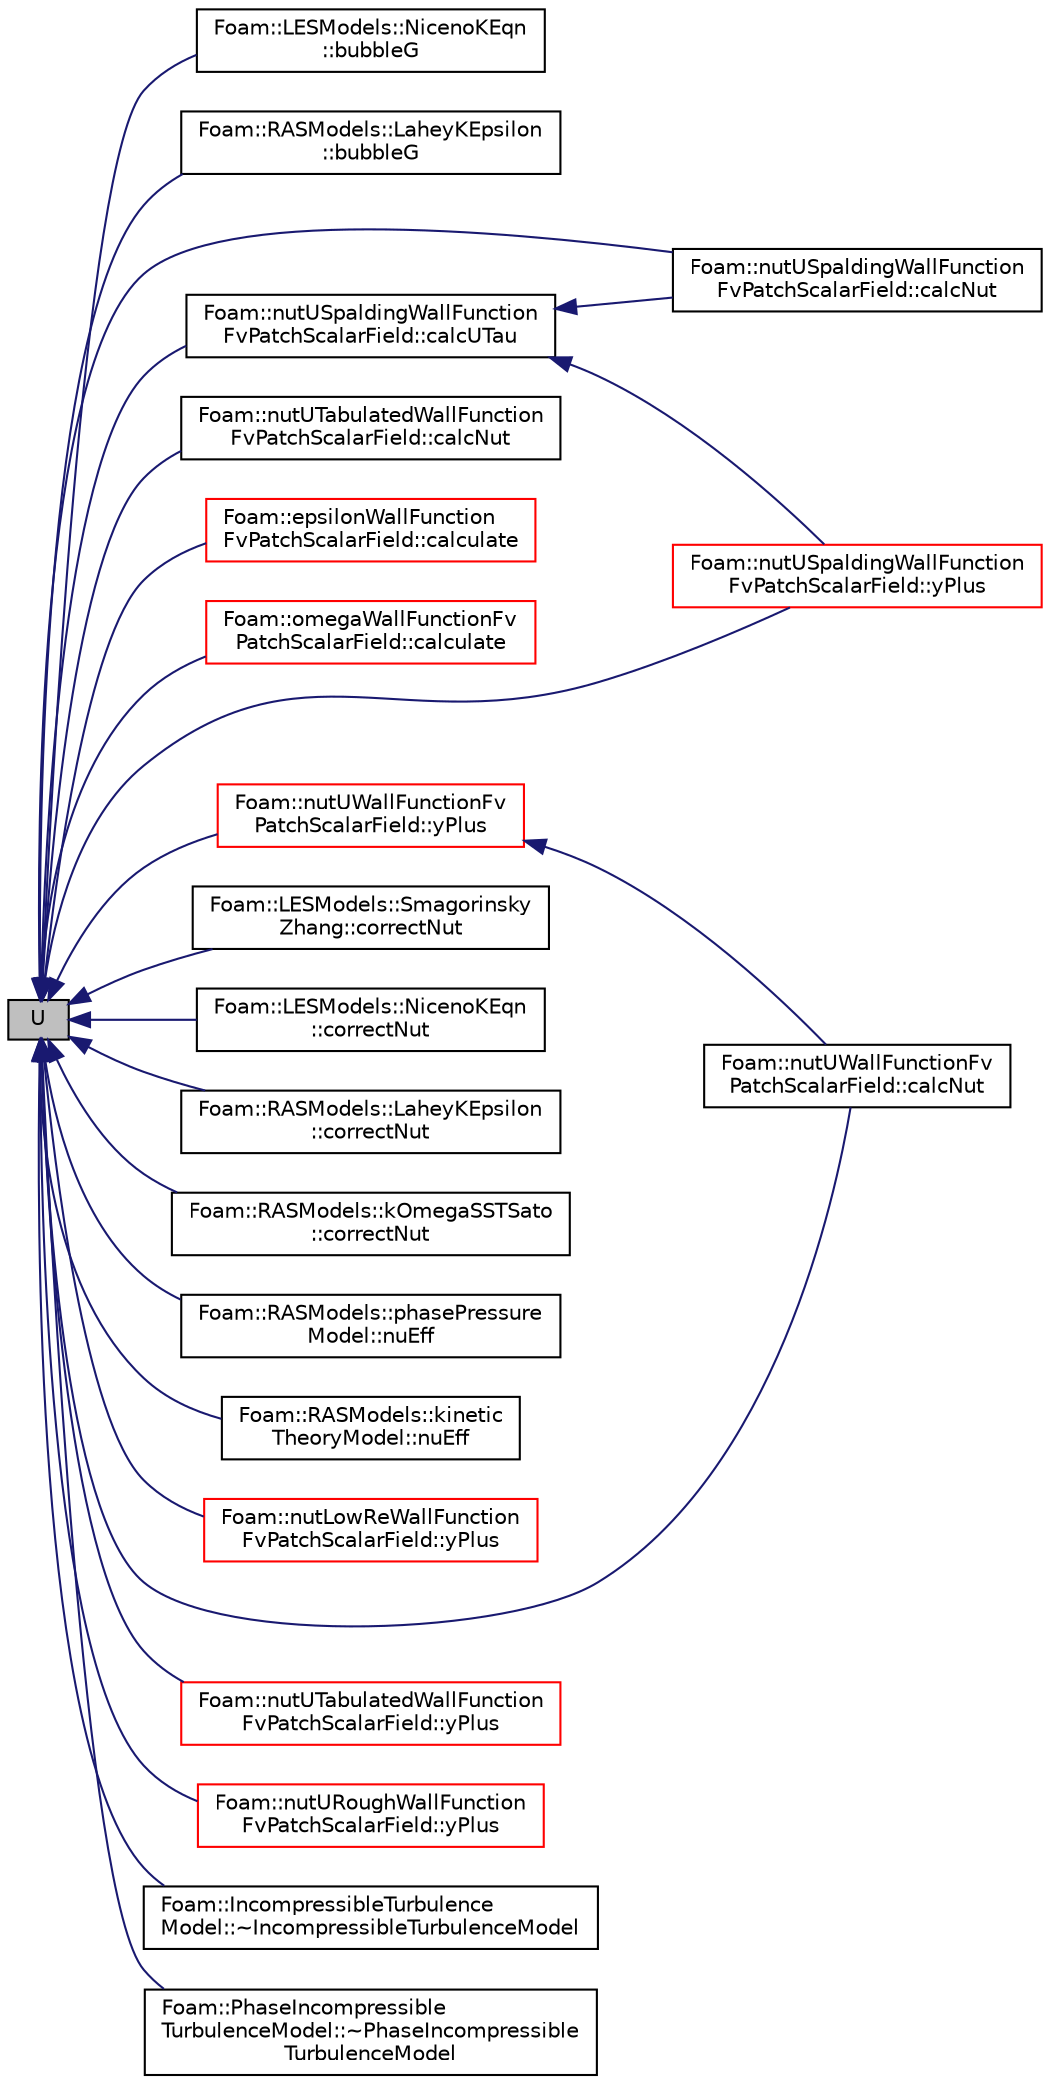 digraph "U"
{
  bgcolor="transparent";
  edge [fontname="Helvetica",fontsize="10",labelfontname="Helvetica",labelfontsize="10"];
  node [fontname="Helvetica",fontsize="10",shape=record];
  rankdir="LR";
  Node121 [label="U",height=0.2,width=0.4,color="black", fillcolor="grey75", style="filled", fontcolor="black"];
  Node121 -> Node122 [dir="back",color="midnightblue",fontsize="10",style="solid",fontname="Helvetica"];
  Node122 [label="Foam::LESModels::NicenoKEqn\l::bubbleG",height=0.2,width=0.4,color="black",URL="$a32085.html#a627e30c80dd2737d19b4c4163b766488"];
  Node121 -> Node123 [dir="back",color="midnightblue",fontsize="10",style="solid",fontname="Helvetica"];
  Node123 [label="Foam::RASModels::LaheyKEpsilon\l::bubbleG",height=0.2,width=0.4,color="black",URL="$a32105.html#a627e30c80dd2737d19b4c4163b766488"];
  Node121 -> Node124 [dir="back",color="midnightblue",fontsize="10",style="solid",fontname="Helvetica"];
  Node124 [label="Foam::nutUWallFunctionFv\lPatchScalarField::calcNut",height=0.2,width=0.4,color="black",URL="$a32173.html#a770ef88c60cd370e9d4eacc46f774f07",tooltip="Calculate the turbulence viscosity. "];
  Node121 -> Node125 [dir="back",color="midnightblue",fontsize="10",style="solid",fontname="Helvetica"];
  Node125 [label="Foam::nutUSpaldingWallFunction\lFvPatchScalarField::calcNut",height=0.2,width=0.4,color="black",URL="$a32165.html#a770ef88c60cd370e9d4eacc46f774f07",tooltip="Calculate the turbulence viscosity. "];
  Node121 -> Node126 [dir="back",color="midnightblue",fontsize="10",style="solid",fontname="Helvetica"];
  Node126 [label="Foam::nutUTabulatedWallFunction\lFvPatchScalarField::calcNut",height=0.2,width=0.4,color="black",URL="$a32169.html#a770ef88c60cd370e9d4eacc46f774f07",tooltip="Calculate the turbulence viscosity. "];
  Node121 -> Node127 [dir="back",color="midnightblue",fontsize="10",style="solid",fontname="Helvetica"];
  Node127 [label="Foam::epsilonWallFunction\lFvPatchScalarField::calculate",height=0.2,width=0.4,color="red",URL="$a32129.html#a9b10d949afa36a0fe772c66e94719865",tooltip="Calculate the epsilon and G. "];
  Node121 -> Node138 [dir="back",color="midnightblue",fontsize="10",style="solid",fontname="Helvetica"];
  Node138 [label="Foam::omegaWallFunctionFv\lPatchScalarField::calculate",height=0.2,width=0.4,color="red",URL="$a32181.html#a198ab1edcd6a58e1f422febaac58dacc",tooltip="Calculate the omega and G. "];
  Node121 -> Node149 [dir="back",color="midnightblue",fontsize="10",style="solid",fontname="Helvetica"];
  Node149 [label="Foam::nutUSpaldingWallFunction\lFvPatchScalarField::calcUTau",height=0.2,width=0.4,color="black",URL="$a32165.html#a24807ec3405a761fb6380573614a3040",tooltip="Calculate the friction velocity. "];
  Node149 -> Node125 [dir="back",color="midnightblue",fontsize="10",style="solid",fontname="Helvetica"];
  Node149 -> Node150 [dir="back",color="midnightblue",fontsize="10",style="solid",fontname="Helvetica"];
  Node150 [label="Foam::nutUSpaldingWallFunction\lFvPatchScalarField::yPlus",height=0.2,width=0.4,color="red",URL="$a32165.html#a0de83d05eb8aabc5f8cf747584ef03c3",tooltip="Calculate and return the yPlus at the boundary. "];
  Node121 -> Node152 [dir="back",color="midnightblue",fontsize="10",style="solid",fontname="Helvetica"];
  Node152 [label="Foam::LESModels::Smagorinsky\lZhang::correctNut",height=0.2,width=0.4,color="black",URL="$a32089.html#aaffe89433f18f1ee4137486e19219448",tooltip="Update the SGS eddy viscosity. "];
  Node121 -> Node153 [dir="back",color="midnightblue",fontsize="10",style="solid",fontname="Helvetica"];
  Node153 [label="Foam::LESModels::NicenoKEqn\l::correctNut",height=0.2,width=0.4,color="black",URL="$a32085.html#aaffe89433f18f1ee4137486e19219448"];
  Node121 -> Node154 [dir="back",color="midnightblue",fontsize="10",style="solid",fontname="Helvetica"];
  Node154 [label="Foam::RASModels::LaheyKEpsilon\l::correctNut",height=0.2,width=0.4,color="black",URL="$a32105.html#aaffe89433f18f1ee4137486e19219448"];
  Node121 -> Node155 [dir="back",color="midnightblue",fontsize="10",style="solid",fontname="Helvetica"];
  Node155 [label="Foam::RASModels::kOmegaSSTSato\l::correctNut",height=0.2,width=0.4,color="black",URL="$a32101.html#aaffe89433f18f1ee4137486e19219448"];
  Node121 -> Node156 [dir="back",color="midnightblue",fontsize="10",style="solid",fontname="Helvetica"];
  Node156 [label="Foam::RASModels::phasePressure\lModel::nuEff",height=0.2,width=0.4,color="black",URL="$a33633.html#a96bad7745a84df38388d0d0be6edfd8a",tooltip="Return the effective viscosity on patch. "];
  Node121 -> Node157 [dir="back",color="midnightblue",fontsize="10",style="solid",fontname="Helvetica"];
  Node157 [label="Foam::RASModels::kinetic\lTheoryModel::nuEff",height=0.2,width=0.4,color="black",URL="$a33593.html#a96bad7745a84df38388d0d0be6edfd8a",tooltip="Return the effective viscosity on patch. "];
  Node121 -> Node158 [dir="back",color="midnightblue",fontsize="10",style="solid",fontname="Helvetica"];
  Node158 [label="Foam::nutLowReWallFunction\lFvPatchScalarField::yPlus",height=0.2,width=0.4,color="red",URL="$a32157.html#a0de83d05eb8aabc5f8cf747584ef03c3",tooltip="Calculate and return the yPlus at the boundary. "];
  Node121 -> Node160 [dir="back",color="midnightblue",fontsize="10",style="solid",fontname="Helvetica"];
  Node160 [label="Foam::nutUWallFunctionFv\lPatchScalarField::yPlus",height=0.2,width=0.4,color="red",URL="$a32173.html#a0de83d05eb8aabc5f8cf747584ef03c3",tooltip="Calculate and return the yPlus at the boundary. "];
  Node160 -> Node124 [dir="back",color="midnightblue",fontsize="10",style="solid",fontname="Helvetica"];
  Node121 -> Node150 [dir="back",color="midnightblue",fontsize="10",style="solid",fontname="Helvetica"];
  Node121 -> Node163 [dir="back",color="midnightblue",fontsize="10",style="solid",fontname="Helvetica"];
  Node163 [label="Foam::nutUTabulatedWallFunction\lFvPatchScalarField::yPlus",height=0.2,width=0.4,color="red",URL="$a32169.html#a0de83d05eb8aabc5f8cf747584ef03c3",tooltip="Calculate and return the yPlus at the boundary. "];
  Node121 -> Node165 [dir="back",color="midnightblue",fontsize="10",style="solid",fontname="Helvetica"];
  Node165 [label="Foam::nutURoughWallFunction\lFvPatchScalarField::yPlus",height=0.2,width=0.4,color="red",URL="$a32161.html#a0de83d05eb8aabc5f8cf747584ef03c3",tooltip="Calculate and return the yPlus at the boundary. "];
  Node121 -> Node167 [dir="back",color="midnightblue",fontsize="10",style="solid",fontname="Helvetica"];
  Node167 [label="Foam::IncompressibleTurbulence\lModel::~IncompressibleTurbulenceModel",height=0.2,width=0.4,color="black",URL="$a32045.html#ada9ac877eb15f5f277b110deed440aa8",tooltip="Destructor. "];
  Node121 -> Node168 [dir="back",color="midnightblue",fontsize="10",style="solid",fontname="Helvetica"];
  Node168 [label="Foam::PhaseIncompressible\lTurbulenceModel::~PhaseIncompressible\lTurbulenceModel",height=0.2,width=0.4,color="black",URL="$a32113.html#a8aa1eda98ea8e8b9bfd733d197b35ad8",tooltip="Destructor. "];
}
